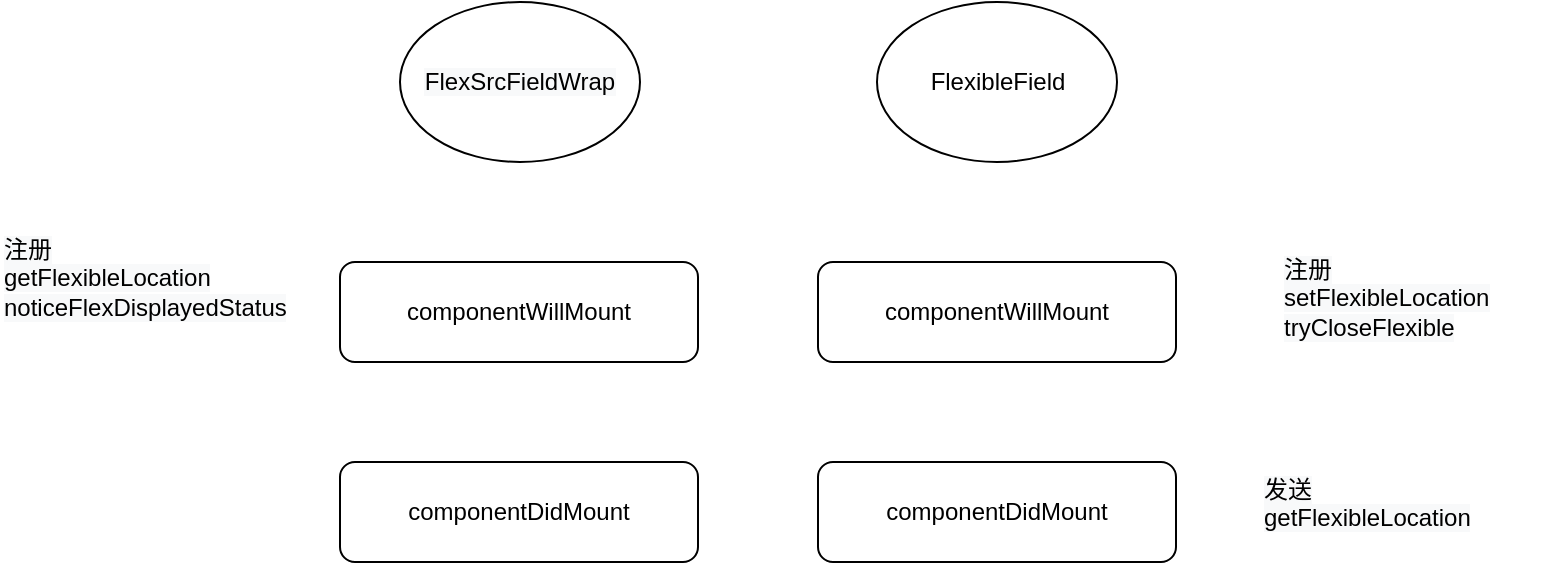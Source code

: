 <mxfile version="14.5.10" type="github">
  <diagram id="DWPOMruvyhuGPBFTGQd9" name="Page-1">
    <mxGraphModel dx="1422" dy="762" grid="1" gridSize="10" guides="1" tooltips="1" connect="1" arrows="1" fold="1" page="1" pageScale="1" pageWidth="827" pageHeight="1169" math="0" shadow="0">
      <root>
        <mxCell id="0" />
        <mxCell id="1" parent="0" />
        <mxCell id="bmcNaj-wb683-M1j6MYi-3" value="&#xa;&#xa;&lt;span style=&quot;color: rgb(0, 0, 0); font-family: helvetica; font-size: 12px; font-style: normal; font-weight: 400; letter-spacing: normal; text-align: center; text-indent: 0px; text-transform: none; word-spacing: 0px; background-color: rgb(248, 249, 250); display: inline; float: none;&quot;&gt;FlexSrcFieldWrap&lt;/span&gt;&#xa;&#xa;" style="ellipse;whiteSpace=wrap;html=1;" vertex="1" parent="1">
          <mxGeometry x="210" y="70" width="120" height="80" as="geometry" />
        </mxCell>
        <mxCell id="bmcNaj-wb683-M1j6MYi-4" value="FlexibleField" style="ellipse;whiteSpace=wrap;html=1;" vertex="1" parent="1">
          <mxGeometry x="448.5" y="70" width="120" height="80" as="geometry" />
        </mxCell>
        <mxCell id="bmcNaj-wb683-M1j6MYi-5" value="componentWillMount&lt;br&gt;" style="rounded=1;whiteSpace=wrap;html=1;" vertex="1" parent="1">
          <mxGeometry x="180" y="200" width="179" height="50" as="geometry" />
        </mxCell>
        <mxCell id="bmcNaj-wb683-M1j6MYi-7" value="&lt;span style=&quot;color: rgb(0 , 0 , 0) ; font-family: &amp;#34;helvetica&amp;#34; ; font-size: 12px ; font-style: normal ; font-weight: 400 ; letter-spacing: normal ; text-align: center ; text-indent: 0px ; text-transform: none ; word-spacing: 0px ; background-color: rgb(248 , 249 , 250) ; display: inline ; float: none&quot;&gt;注册&lt;br&gt;getFlexibleLocation&lt;/span&gt;&lt;br style=&quot;color: rgb(0 , 0 , 0) ; font-family: &amp;#34;helvetica&amp;#34; ; font-size: 12px ; font-style: normal ; font-weight: 400 ; letter-spacing: normal ; text-align: center ; text-indent: 0px ; text-transform: none ; word-spacing: 0px ; background-color: rgb(248 , 249 , 250)&quot;&gt;&lt;span style=&quot;color: rgb(0 , 0 , 0) ; font-family: &amp;#34;helvetica&amp;#34; ; font-size: 12px ; font-style: normal ; font-weight: 400 ; letter-spacing: normal ; text-align: center ; text-indent: 0px ; text-transform: none ; word-spacing: 0px ; background-color: rgb(248 , 249 , 250) ; display: inline ; float: none&quot;&gt;noticeFlexDisplayedStatus&lt;/span&gt;" style="text;whiteSpace=wrap;html=1;" vertex="1" parent="1">
          <mxGeometry x="10" y="180" width="140" height="70" as="geometry" />
        </mxCell>
        <mxCell id="bmcNaj-wb683-M1j6MYi-8" value="componentWillMount&lt;br&gt;" style="rounded=1;whiteSpace=wrap;html=1;" vertex="1" parent="1">
          <mxGeometry x="419" y="200" width="179" height="50" as="geometry" />
        </mxCell>
        <mxCell id="bmcNaj-wb683-M1j6MYi-9" value="&lt;span style=&quot;color: rgb(0 , 0 , 0) ; font-family: &amp;#34;helvetica&amp;#34; ; font-size: 12px ; font-style: normal ; font-weight: 400 ; letter-spacing: normal ; text-align: center ; text-indent: 0px ; text-transform: none ; word-spacing: 0px ; background-color: rgb(248 , 249 , 250) ; display: inline ; float: none&quot;&gt;注册&lt;br&gt;setFlexibleLocation&lt;br&gt;&lt;span&gt;tryCloseFlexible&lt;/span&gt;&lt;br&gt;&lt;/span&gt;" style="text;whiteSpace=wrap;html=1;" vertex="1" parent="1">
          <mxGeometry x="650" y="190" width="140" height="70" as="geometry" />
        </mxCell>
        <mxCell id="bmcNaj-wb683-M1j6MYi-10" value="componentDidMount" style="rounded=1;whiteSpace=wrap;html=1;" vertex="1" parent="1">
          <mxGeometry x="180" y="300" width="179" height="50" as="geometry" />
        </mxCell>
        <mxCell id="bmcNaj-wb683-M1j6MYi-11" value="componentDidMount" style="rounded=1;whiteSpace=wrap;html=1;" vertex="1" parent="1">
          <mxGeometry x="419" y="300" width="179" height="50" as="geometry" />
        </mxCell>
        <mxCell id="bmcNaj-wb683-M1j6MYi-13" value="&lt;span style=&quot;color: rgb(0 , 0 , 0) ; font-family: &amp;#34;helvetica&amp;#34; ; font-size: 12px ; font-style: normal ; font-weight: 400 ; letter-spacing: normal ; text-align: center ; text-indent: 0px ; text-transform: none ; word-spacing: 0px ; background-color: rgb(248 , 249 , 250) ; display: inline ; float: none&quot;&gt;发送 getFlexibleLocation&lt;/span&gt;" style="text;whiteSpace=wrap;html=1;" vertex="1" parent="1">
          <mxGeometry x="640" y="300" width="130" height="60" as="geometry" />
        </mxCell>
      </root>
    </mxGraphModel>
  </diagram>
</mxfile>
